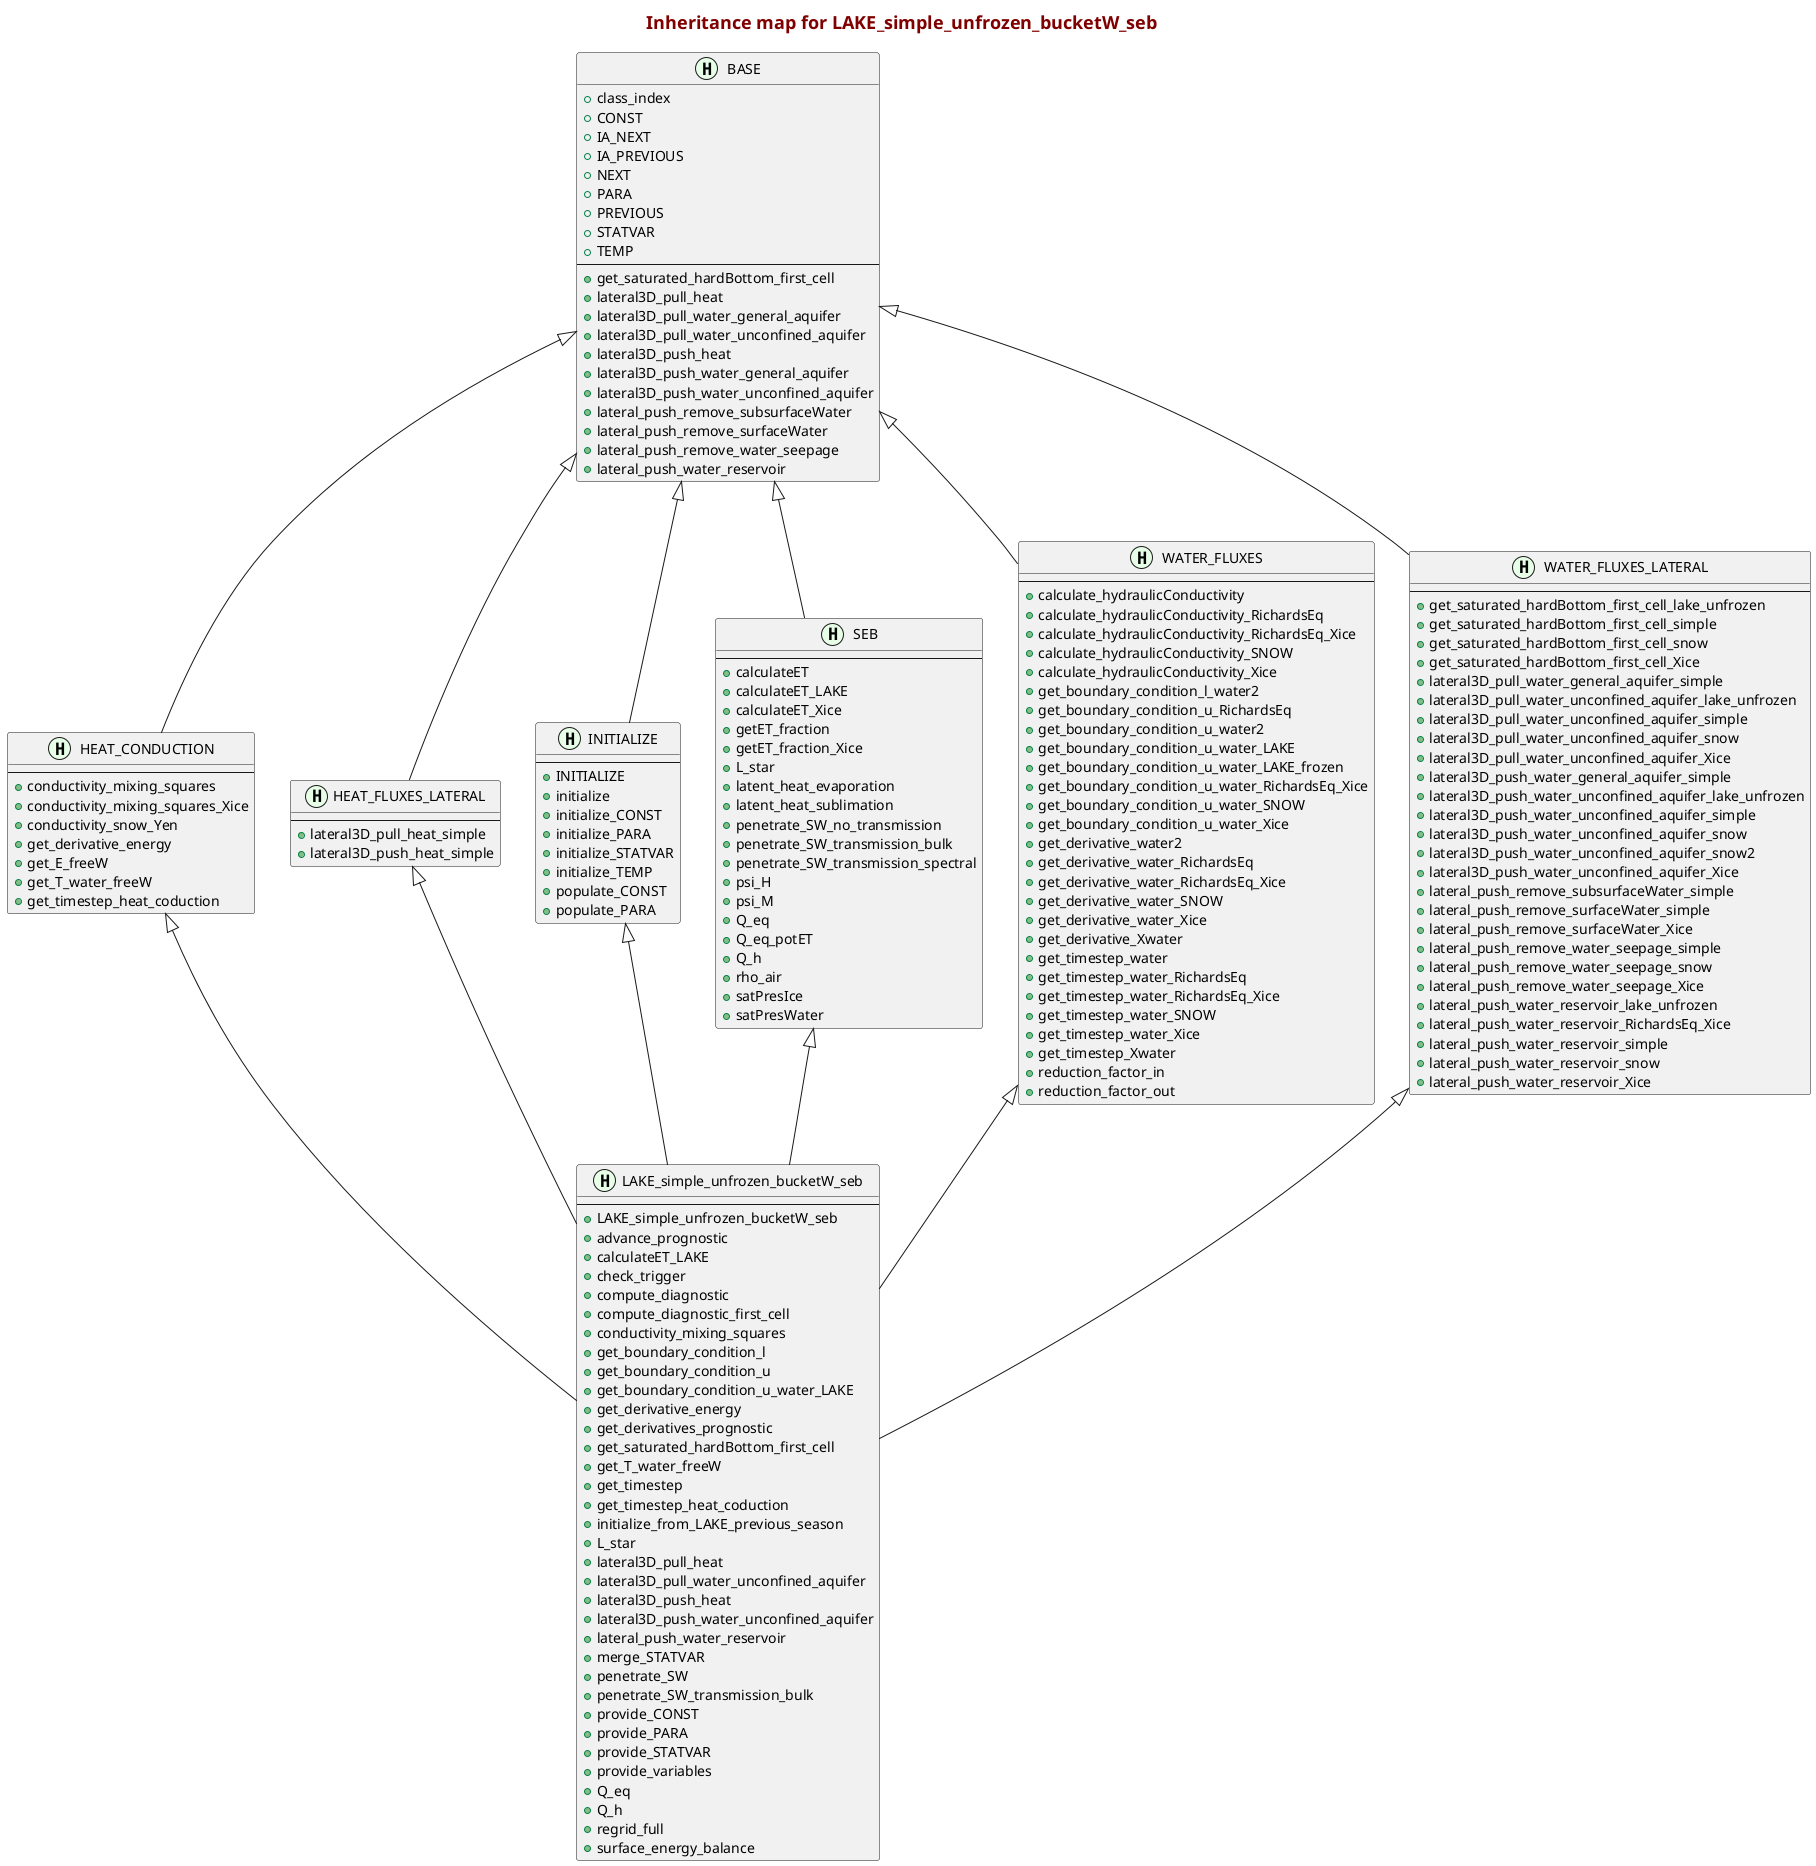 @startuml
    skinparam {
    }
    title
        <font color=Maroon size=18>Inheritance map for LAKE_simple_unfrozen_bucketW_seb</font>
    end title
    class BASE <<(H,#E6FFE6)>> [[matlab:matlab.desktop.editor.openAndGoToLine('C:\thin\02_Code\Matlab\CryoGRID\202008_CryoGrid_NewOOP_GIT_CURRENT_THIN\modules\TIER_0_base\BASE.m',6);{No tooltip}]] {
        {field} + class_index [[[matlab:matlab.desktop.editor.openAndGoToLine('C:\thin\02_Code\Matlab\CryoGRID\202008_CryoGrid_NewOOP_GIT_CURRENT_THIN\modules\TIER_0_base\BASE.m',9);{No tooltip}]]]
        {field} + CONST [[[matlab:matlab.desktop.editor.openAndGoToLine('C:\thin\02_Code\Matlab\CryoGRID\202008_CryoGrid_NewOOP_GIT_CURRENT_THIN\modules\TIER_0_base\BASE.m',10);{No tooltip}]]]
        {field} + IA_NEXT [[[matlab:matlab.desktop.editor.openAndGoToLine('C:\thin\02_Code\Matlab\CryoGRID\202008_CryoGrid_NewOOP_GIT_CURRENT_THIN\modules\TIER_0_base\BASE.m',17);{No tooltip}]]]
        {field} + IA_PREVIOUS [[[matlab:matlab.desktop.editor.openAndGoToLine('C:\thin\02_Code\Matlab\CryoGRID\202008_CryoGrid_NewOOP_GIT_CURRENT_THIN\modules\TIER_0_base\BASE.m',16);{No tooltip}]]]
        {field} + NEXT [[[matlab:matlab.desktop.editor.openAndGoToLine('C:\thin\02_Code\Matlab\CryoGRID\202008_CryoGrid_NewOOP_GIT_CURRENT_THIN\modules\TIER_0_base\BASE.m',15);{No tooltip}]]]
        {field} + PARA [[[matlab:matlab.desktop.editor.openAndGoToLine('C:\thin\02_Code\Matlab\CryoGRID\202008_CryoGrid_NewOOP_GIT_CURRENT_THIN\modules\TIER_0_base\BASE.m',11);{No tooltip}]]]
        {field} + PREVIOUS [[[matlab:matlab.desktop.editor.openAndGoToLine('C:\thin\02_Code\Matlab\CryoGRID\202008_CryoGrid_NewOOP_GIT_CURRENT_THIN\modules\TIER_0_base\BASE.m',14);{No tooltip}]]]
        {field} + STATVAR [[[matlab:matlab.desktop.editor.openAndGoToLine('C:\thin\02_Code\Matlab\CryoGRID\202008_CryoGrid_NewOOP_GIT_CURRENT_THIN\modules\TIER_0_base\BASE.m',12);{No tooltip}]]]
        {field} + TEMP [[[matlab:matlab.desktop.editor.openAndGoToLine('C:\thin\02_Code\Matlab\CryoGRID\202008_CryoGrid_NewOOP_GIT_CURRENT_THIN\modules\TIER_0_base\BASE.m',13);{No tooltip}]]]
        ---
        {method} + get_saturated_hardBottom_first_cell  [[[matlab:matlab.desktop.editor.openAndGoToFunction('C:\thin\02_Code\Matlab\CryoGRID\202008_CryoGrid_NewOOP_GIT_CURRENT_THIN\modules\TIER_0_base\BASE.m','get_saturated_hardBottom_first_cell');{No tooltip}]]]
        {method} + lateral3D_pull_heat  [[[matlab:matlab.desktop.editor.openAndGoToFunction('C:\thin\02_Code\Matlab\CryoGRID\202008_CryoGrid_NewOOP_GIT_CURRENT_THIN\modules\TIER_0_base\BASE.m','lateral3D_pull_heat');{No tooltip}]]]
        {method} + lateral3D_pull_water_general_aquifer  [[[matlab:matlab.desktop.editor.openAndGoToFunction('C:\thin\02_Code\Matlab\CryoGRID\202008_CryoGrid_NewOOP_GIT_CURRENT_THIN\modules\TIER_0_base\BASE.m','lateral3D_pull_water_general_aquifer');{No tooltip}]]]
        {method} + lateral3D_pull_water_unconfined_aquifer  [[[matlab:matlab.desktop.editor.openAndGoToFunction('C:\thin\02_Code\Matlab\CryoGRID\202008_CryoGrid_NewOOP_GIT_CURRENT_THIN\modules\TIER_0_base\BASE.m','lateral3D_pull_water_unconfined_aquifer');{No tooltip}]]]
        {method} + lateral3D_push_heat  [[[matlab:matlab.desktop.editor.openAndGoToFunction('C:\thin\02_Code\Matlab\CryoGRID\202008_CryoGrid_NewOOP_GIT_CURRENT_THIN\modules\TIER_0_base\BASE.m','lateral3D_push_heat');{No tooltip}]]]
        {method} + lateral3D_push_water_general_aquifer  [[[matlab:matlab.desktop.editor.openAndGoToFunction('C:\thin\02_Code\Matlab\CryoGRID\202008_CryoGrid_NewOOP_GIT_CURRENT_THIN\modules\TIER_0_base\BASE.m','lateral3D_push_water_general_aquifer');{No tooltip}]]]
        {method} + lateral3D_push_water_unconfined_aquifer  [[[matlab:matlab.desktop.editor.openAndGoToFunction('C:\thin\02_Code\Matlab\CryoGRID\202008_CryoGrid_NewOOP_GIT_CURRENT_THIN\modules\TIER_0_base\BASE.m','lateral3D_push_water_unconfined_aquifer');{No tooltip}]]]
        {method} + lateral_push_remove_subsurfaceWater  [[[matlab:matlab.desktop.editor.openAndGoToFunction('C:\thin\02_Code\Matlab\CryoGRID\202008_CryoGrid_NewOOP_GIT_CURRENT_THIN\modules\TIER_0_base\BASE.m','lateral_push_remove_subsurfaceWater');{No tooltip}]]]
        {method} + lateral_push_remove_surfaceWater  [[[matlab:matlab.desktop.editor.openAndGoToFunction('C:\thin\02_Code\Matlab\CryoGRID\202008_CryoGrid_NewOOP_GIT_CURRENT_THIN\modules\TIER_0_base\BASE.m','lateral_push_remove_surfaceWater');{No tooltip}]]]
        {method} + lateral_push_remove_water_seepage  [[[matlab:matlab.desktop.editor.openAndGoToFunction('C:\thin\02_Code\Matlab\CryoGRID\202008_CryoGrid_NewOOP_GIT_CURRENT_THIN\modules\TIER_0_base\BASE.m','lateral_push_remove_water_seepage');{No tooltip}]]]
        {method} + lateral_push_water_reservoir  [[[matlab:matlab.desktop.editor.openAndGoToFunction('C:\thin\02_Code\Matlab\CryoGRID\202008_CryoGrid_NewOOP_GIT_CURRENT_THIN\modules\TIER_0_base\BASE.m','lateral_push_water_reservoir');{No tooltip}]]]
    }
    class HEAT_CONDUCTION <<(H,#E6FFE6)>> [[matlab:matlab.desktop.editor.openAndGoToLine('C:\thin\02_Code\Matlab\CryoGRID\202008_CryoGrid_NewOOP_GIT_CURRENT_THIN\modules\TIER_1_processes\HEAT_CONDUCTION.m',8);{No tooltip}]] {
        ---
        {method} + conductivity_mixing_squares  [[[matlab:matlab.desktop.editor.openAndGoToFunction('C:\thin\02_Code\Matlab\CryoGRID\202008_CryoGrid_NewOOP_GIT_CURRENT_THIN\modules\TIER_1_processes\HEAT_CONDUCTION.m','conductivity_mixing_squares');{No tooltip}]]]
        {method} + conductivity_mixing_squares_Xice  [[[matlab:matlab.desktop.editor.openAndGoToFunction('C:\thin\02_Code\Matlab\CryoGRID\202008_CryoGrid_NewOOP_GIT_CURRENT_THIN\modules\TIER_1_processes\HEAT_CONDUCTION.m','conductivity_mixing_squares_Xice');{No tooltip}]]]
        {method} + conductivity_snow_Yen  [[[matlab:matlab.desktop.editor.openAndGoToFunction('C:\thin\02_Code\Matlab\CryoGRID\202008_CryoGrid_NewOOP_GIT_CURRENT_THIN\modules\TIER_1_processes\HEAT_CONDUCTION.m','conductivity_snow_Yen');{No tooltip}]]]
        {method} + get_derivative_energy  [[[matlab:matlab.desktop.editor.openAndGoToFunction('C:\thin\02_Code\Matlab\CryoGRID\202008_CryoGrid_NewOOP_GIT_CURRENT_THIN\modules\TIER_1_processes\HEAT_CONDUCTION.m','get_derivative_energy');{No tooltip}]]]
        {method} + get_E_freeW  [[[matlab:matlab.desktop.editor.openAndGoToFunction('C:\thin\02_Code\Matlab\CryoGRID\202008_CryoGrid_NewOOP_GIT_CURRENT_THIN\modules\TIER_1_processes\HEAT_CONDUCTION.m','get_E_freeW');{No tooltip}]]]
        {method} + get_T_water_freeW  [[[matlab:matlab.desktop.editor.openAndGoToFunction('C:\thin\02_Code\Matlab\CryoGRID\202008_CryoGrid_NewOOP_GIT_CURRENT_THIN\modules\TIER_1_processes\HEAT_CONDUCTION.m','get_T_water_freeW');{No tooltip}]]]
        {method} + get_timestep_heat_coduction  [[[matlab:matlab.desktop.editor.openAndGoToFunction('C:\thin\02_Code\Matlab\CryoGRID\202008_CryoGrid_NewOOP_GIT_CURRENT_THIN\modules\TIER_1_processes\HEAT_CONDUCTION.m','get_timestep_heat_coduction');{No tooltip}]]]
    }
    class HEAT_FLUXES_LATERAL <<(H,#E6FFE6)>> [[matlab:matlab.desktop.editor.openAndGoToLine('C:\thin\02_Code\Matlab\CryoGRID\202008_CryoGrid_NewOOP_GIT_CURRENT_THIN\modules\TIER_1_processes\HEAT_FLUXES_LATERAL.m',8);{No tooltip}]] {
        ---
        {method} + lateral3D_pull_heat_simple  [[[matlab:matlab.desktop.editor.openAndGoToFunction('C:\thin\02_Code\Matlab\CryoGRID\202008_CryoGrid_NewOOP_GIT_CURRENT_THIN\modules\TIER_1_processes\HEAT_FLUXES_LATERAL.m','lateral3D_pull_heat_simple');{No tooltip}]]]
        {method} + lateral3D_push_heat_simple  [[[matlab:matlab.desktop.editor.openAndGoToFunction('C:\thin\02_Code\Matlab\CryoGRID\202008_CryoGrid_NewOOP_GIT_CURRENT_THIN\modules\TIER_1_processes\HEAT_FLUXES_LATERAL.m','lateral3D_push_heat_simple');{No tooltip}]]]
    }
    class INITIALIZE <<(H,#E6FFE6)>> [[matlab:matlab.desktop.editor.openAndGoToLine('C:\thin\02_Code\Matlab\CryoGRID\202008_CryoGrid_NewOOP_GIT_CURRENT_THIN\modules\TIER_1_processes\INITIALIZE.m',7);{No tooltip}]] {
        ---
        {method} + INITIALIZE  [[[matlab:matlab.desktop.editor.openAndGoToFunction('C:\thin\02_Code\Matlab\CryoGRID\202008_CryoGrid_NewOOP_GIT_CURRENT_THIN\modules\TIER_1_processes\INITIALIZE.m','INITIALIZE');{function self = GROUND_base_class(index, pprovider, cprovider, forcing)      % Definition to be used when old code is no longer supported}]]]
        {method} + initialize  [[[matlab:matlab.desktop.editor.openAndGoToFunction('C:\thin\02_Code\Matlab\CryoGRID\202008_CryoGrid_NewOOP_GIT_CURRENT_THIN\modules\TIER_1_processes\INITIALIZE.m','initialize');{INITIALIZE  Initializes all properties needed by the class.}]]]
        {method} + initialize_CONST  [[[matlab:matlab.desktop.editor.openAndGoToFunction('C:\thin\02_Code\Matlab\CryoGRID\202008_CryoGrid_NewOOP_GIT_CURRENT_THIN\modules\TIER_1_processes\INITIALIZE.m','initialize_CONST');{INITIALIZE_CONST  Initializes CONST structure. Only the parameters populated by the CONSTANT_PROVIDER should be defined here.}]]]
        {method} + initialize_PARA  [[[matlab:matlab.desktop.editor.openAndGoToFunction('C:\thin\02_Code\Matlab\CryoGRID\202008_CryoGrid_NewOOP_GIT_CURRENT_THIN\modules\TIER_1_processes\INITIALIZE.m','initialize_PARA');{INITIALIZE_PARA  Initializes PARA structure. Only the parameters populated by the PARAMETER_PROVIDER should be defined here, additional parameters will be dinamically created during the final stage of the initialization (finalize_setup).}]]]
        {method} + initialize_STATVAR  [[[matlab:matlab.desktop.editor.openAndGoToFunction('C:\thin\02_Code\Matlab\CryoGRID\202008_CryoGrid_NewOOP_GIT_CURRENT_THIN\modules\TIER_1_processes\INITIALIZE.m','initialize_STATVAR');{INITIALIZE_STATVAR  Initializes STATVAR structure.}]]]
        {method} + initialize_TEMP  [[[matlab:matlab.desktop.editor.openAndGoToFunction('C:\thin\02_Code\Matlab\CryoGRID\202008_CryoGrid_NewOOP_GIT_CURRENT_THIN\modules\TIER_1_processes\INITIALIZE.m','initialize_TEMP');{INITIALIZE_TEMP  Initializes TEMP structure.}]]]
        {method} + populate_CONST  [[[matlab:matlab.desktop.editor.openAndGoToFunction('C:\thin\02_Code\Matlab\CryoGRID\202008_CryoGrid_NewOOP_GIT_CURRENT_THIN\modules\TIER_1_processes\INITIALIZE.m','populate_CONST');{POPULATE_CONST  Updates the CONST structure with values from cprovider.}]]]
        {method} + populate_PARA  [[[matlab:matlab.desktop.editor.openAndGoToFunction('C:\thin\02_Code\Matlab\CryoGRID\202008_CryoGrid_NewOOP_GIT_CURRENT_THIN\modules\TIER_1_processes\INITIALIZE.m','populate_PARA');{POPULATE_PARA  Updates the PARA structure with values from pprovider.}]]]
    }
    class LAKE_simple_unfrozen_bucketW_seb <<(H,#E6FFE6)>> [[matlab:matlab.desktop.editor.openAndGoToLine('C:\thin\02_Code\Matlab\CryoGRID\202008_CryoGrid_NewOOP_GIT_CURRENT_THIN\modules\TIER_2_full_classes\LAKE_simple_bucketW_seb\LAKE_simple_unfrozen_bucketW_seb.m',12);{No tooltip}]] {
        ---
        {method} + LAKE_simple_unfrozen_bucketW_seb  [[[matlab:matlab.desktop.editor.openAndGoToFunction('C:\thin\02_Code\Matlab\CryoGRID\202008_CryoGrid_NewOOP_GIT_CURRENT_THIN\modules\TIER_2_full_classes\LAKE_simple_bucketW_seb\LAKE_simple_unfrozen_bucketW_seb.m','LAKE_simple_unfrozen_bucketW_seb');{No tooltip}]]]
        {method} + advance_prognostic  [[[matlab:matlab.desktop.editor.openAndGoToFunction('C:\thin\02_Code\Matlab\CryoGRID\202008_CryoGrid_NewOOP_GIT_CURRENT_THIN\modules\TIER_2_full_classes\LAKE_simple_bucketW_seb\LAKE_simple_unfrozen_bucketW_seb.m','advance_prognostic');{No tooltip}]]]
        {method} + calculateET_LAKE  [[[matlab:matlab.desktop.editor.openAndGoToFunction('C:\thin\02_Code\Matlab\CryoGRID\202008_CryoGrid_NewOOP_GIT_CURRENT_THIN\modules\TIER_2_full_classes\LAKE_simple_bucketW_seb\LAKE_simple_unfrozen_bucketW_seb.m','calculateET_LAKE');{No tooltip}]]]
        {method} + check_trigger  [[[matlab:matlab.desktop.editor.openAndGoToFunction('C:\thin\02_Code\Matlab\CryoGRID\202008_CryoGrid_NewOOP_GIT_CURRENT_THIN\modules\TIER_2_full_classes\LAKE_simple_bucketW_seb\LAKE_simple_unfrozen_bucketW_seb.m','check_trigger');{No tooltip}]]]
        {method} + compute_diagnostic  [[[matlab:matlab.desktop.editor.openAndGoToFunction('C:\thin\02_Code\Matlab\CryoGRID\202008_CryoGrid_NewOOP_GIT_CURRENT_THIN\modules\TIER_2_full_classes\LAKE_simple_bucketW_seb\LAKE_simple_unfrozen_bucketW_seb.m','compute_diagnostic');{No tooltip}]]]
        {method} + compute_diagnostic_first_cell  [[[matlab:matlab.desktop.editor.openAndGoToFunction('C:\thin\02_Code\Matlab\CryoGRID\202008_CryoGrid_NewOOP_GIT_CURRENT_THIN\modules\TIER_2_full_classes\LAKE_simple_bucketW_seb\LAKE_simple_unfrozen_bucketW_seb.m','compute_diagnostic_first_cell');{No tooltip}]]]
        {method} + conductivity_mixing_squares  [[[matlab:matlab.desktop.editor.openAndGoToFunction('C:\thin\02_Code\Matlab\CryoGRID\202008_CryoGrid_NewOOP_GIT_CURRENT_THIN\modules\TIER_2_full_classes\LAKE_simple_bucketW_seb\LAKE_simple_unfrozen_bucketW_seb.m','conductivity_mixing_squares');{No tooltip}]]]
        {method} + get_boundary_condition_l  [[[matlab:matlab.desktop.editor.openAndGoToFunction('C:\thin\02_Code\Matlab\CryoGRID\202008_CryoGrid_NewOOP_GIT_CURRENT_THIN\modules\TIER_2_full_classes\LAKE_simple_bucketW_seb\LAKE_simple_unfrozen_bucketW_seb.m','get_boundary_condition_l');{No tooltip}]]]
        {method} + get_boundary_condition_u  [[[matlab:matlab.desktop.editor.openAndGoToFunction('C:\thin\02_Code\Matlab\CryoGRID\202008_CryoGrid_NewOOP_GIT_CURRENT_THIN\modules\TIER_2_full_classes\LAKE_simple_bucketW_seb\LAKE_simple_unfrozen_bucketW_seb.m','get_boundary_condition_u');{No tooltip}]]]
        {method} + get_boundary_condition_u_water_LAKE  [[[matlab:matlab.desktop.editor.openAndGoToFunction('C:\thin\02_Code\Matlab\CryoGRID\202008_CryoGrid_NewOOP_GIT_CURRENT_THIN\modules\TIER_2_full_classes\LAKE_simple_bucketW_seb\LAKE_simple_unfrozen_bucketW_seb.m','get_boundary_condition_u_water_LAKE');{No tooltip}]]]
        {method} + get_derivative_energy  [[[matlab:matlab.desktop.editor.openAndGoToFunction('C:\thin\02_Code\Matlab\CryoGRID\202008_CryoGrid_NewOOP_GIT_CURRENT_THIN\modules\TIER_2_full_classes\LAKE_simple_bucketW_seb\LAKE_simple_unfrozen_bucketW_seb.m','get_derivative_energy');{No tooltip}]]]
        {method} + get_derivatives_prognostic  [[[matlab:matlab.desktop.editor.openAndGoToFunction('C:\thin\02_Code\Matlab\CryoGRID\202008_CryoGrid_NewOOP_GIT_CURRENT_THIN\modules\TIER_2_full_classes\LAKE_simple_bucketW_seb\LAKE_simple_unfrozen_bucketW_seb.m','get_derivatives_prognostic');{do nothing, single cell only}]]]
        {method} + get_saturated_hardBottom_first_cell  [[[matlab:matlab.desktop.editor.openAndGoToFunction('C:\thin\02_Code\Matlab\CryoGRID\202008_CryoGrid_NewOOP_GIT_CURRENT_THIN\modules\TIER_2_full_classes\LAKE_simple_bucketW_seb\LAKE_simple_unfrozen_bucketW_seb.m','get_saturated_hardBottom_first_cell');{No tooltip}]]]
        {method} + get_T_water_freeW  [[[matlab:matlab.desktop.editor.openAndGoToFunction('C:\thin\02_Code\Matlab\CryoGRID\202008_CryoGrid_NewOOP_GIT_CURRENT_THIN\modules\TIER_2_full_classes\LAKE_simple_bucketW_seb\LAKE_simple_unfrozen_bucketW_seb.m','get_T_water_freeW');{No tooltip}]]]
        {method} + get_timestep  [[[matlab:matlab.desktop.editor.openAndGoToFunction('C:\thin\02_Code\Matlab\CryoGRID\202008_CryoGrid_NewOOP_GIT_CURRENT_THIN\modules\TIER_2_full_classes\LAKE_simple_bucketW_seb\LAKE_simple_unfrozen_bucketW_seb.m','get_timestep');{No tooltip}]]]
        {method} + get_timestep_heat_coduction  [[[matlab:matlab.desktop.editor.openAndGoToFunction('C:\thin\02_Code\Matlab\CryoGRID\202008_CryoGrid_NewOOP_GIT_CURRENT_THIN\modules\TIER_2_full_classes\LAKE_simple_bucketW_seb\LAKE_simple_unfrozen_bucketW_seb.m','get_timestep_heat_coduction');{No tooltip}]]]
        {method} + initialize_from_LAKE_previous_season  [[[matlab:matlab.desktop.editor.openAndGoToFunction('C:\thin\02_Code\Matlab\CryoGRID\202008_CryoGrid_NewOOP_GIT_CURRENT_THIN\modules\TIER_2_full_classes\LAKE_simple_bucketW_seb\LAKE_simple_unfrozen_bucketW_seb.m','initialize_from_LAKE_previous_season');{No tooltip}]]]
        {method} + L_star  [[[matlab:matlab.desktop.editor.openAndGoToFunction('C:\thin\02_Code\Matlab\CryoGRID\202008_CryoGrid_NewOOP_GIT_CURRENT_THIN\modules\TIER_2_full_classes\LAKE_simple_bucketW_seb\LAKE_simple_unfrozen_bucketW_seb.m','L_star');{No tooltip}]]]
        {method} + lateral3D_pull_heat  [[[matlab:matlab.desktop.editor.openAndGoToFunction('C:\thin\02_Code\Matlab\CryoGRID\202008_CryoGrid_NewOOP_GIT_CURRENT_THIN\modules\TIER_2_full_classes\LAKE_simple_bucketW_seb\LAKE_simple_unfrozen_bucketW_seb.m','lateral3D_pull_heat');{No tooltip}]]]
        {method} + lateral3D_pull_water_unconfined_aquifer  [[[matlab:matlab.desktop.editor.openAndGoToFunction('C:\thin\02_Code\Matlab\CryoGRID\202008_CryoGrid_NewOOP_GIT_CURRENT_THIN\modules\TIER_2_full_classes\LAKE_simple_bucketW_seb\LAKE_simple_unfrozen_bucketW_seb.m','lateral3D_pull_water_unconfined_aquifer');{No tooltip}]]]
        {method} + lateral3D_push_heat  [[[matlab:matlab.desktop.editor.openAndGoToFunction('C:\thin\02_Code\Matlab\CryoGRID\202008_CryoGrid_NewOOP_GIT_CURRENT_THIN\modules\TIER_2_full_classes\LAKE_simple_bucketW_seb\LAKE_simple_unfrozen_bucketW_seb.m','lateral3D_push_heat');{No tooltip}]]]
        {method} + lateral3D_push_water_unconfined_aquifer  [[[matlab:matlab.desktop.editor.openAndGoToFunction('C:\thin\02_Code\Matlab\CryoGRID\202008_CryoGrid_NewOOP_GIT_CURRENT_THIN\modules\TIER_2_full_classes\LAKE_simple_bucketW_seb\LAKE_simple_unfrozen_bucketW_seb.m','lateral3D_push_water_unconfined_aquifer');{No tooltip}]]]
        {method} + lateral_push_water_reservoir  [[[matlab:matlab.desktop.editor.openAndGoToFunction('C:\thin\02_Code\Matlab\CryoGRID\202008_CryoGrid_NewOOP_GIT_CURRENT_THIN\modules\TIER_2_full_classes\LAKE_simple_bucketW_seb\LAKE_simple_unfrozen_bucketW_seb.m','lateral_push_water_reservoir');{No tooltip}]]]
        {method} + merge_STATVAR  [[[matlab:matlab.desktop.editor.openAndGoToFunction('C:\thin\02_Code\Matlab\CryoGRID\202008_CryoGrid_NewOOP_GIT_CURRENT_THIN\modules\TIER_2_full_classes\LAKE_simple_bucketW_seb\LAKE_simple_unfrozen_bucketW_seb.m','merge_STATVAR');{No tooltip}]]]
        {method} + penetrate_SW  [[[matlab:matlab.desktop.editor.openAndGoToFunction('C:\thin\02_Code\Matlab\CryoGRID\202008_CryoGrid_NewOOP_GIT_CURRENT_THIN\modules\TIER_2_full_classes\LAKE_simple_bucketW_seb\LAKE_simple_unfrozen_bucketW_seb.m','penetrate_SW');{No tooltip}]]]
        {method} + penetrate_SW_transmission_bulk  [[[matlab:matlab.desktop.editor.openAndGoToFunction('C:\thin\02_Code\Matlab\CryoGRID\202008_CryoGrid_NewOOP_GIT_CURRENT_THIN\modules\TIER_2_full_classes\LAKE_simple_bucketW_seb\LAKE_simple_unfrozen_bucketW_seb.m','penetrate_SW_transmission_bulk');{No tooltip}]]]
        {method} + provide_CONST  [[[matlab:matlab.desktop.editor.openAndGoToFunction('C:\thin\02_Code\Matlab\CryoGRID\202008_CryoGrid_NewOOP_GIT_CURRENT_THIN\modules\TIER_2_full_classes\LAKE_simple_bucketW_seb\LAKE_simple_unfrozen_bucketW_seb.m','provide_CONST');{No tooltip}]]]
        {method} + provide_PARA  [[[matlab:matlab.desktop.editor.openAndGoToFunction('C:\thin\02_Code\Matlab\CryoGRID\202008_CryoGrid_NewOOP_GIT_CURRENT_THIN\modules\TIER_2_full_classes\LAKE_simple_bucketW_seb\LAKE_simple_unfrozen_bucketW_seb.m','provide_PARA');{No tooltip}]]]
        {method} + provide_STATVAR  [[[matlab:matlab.desktop.editor.openAndGoToFunction('C:\thin\02_Code\Matlab\CryoGRID\202008_CryoGrid_NewOOP_GIT_CURRENT_THIN\modules\TIER_2_full_classes\LAKE_simple_bucketW_seb\LAKE_simple_unfrozen_bucketW_seb.m','provide_STATVAR');{No tooltip}]]]
        {method} + provide_variables  [[[matlab:matlab.desktop.editor.openAndGoToFunction('C:\thin\02_Code\Matlab\CryoGRID\202008_CryoGrid_NewOOP_GIT_CURRENT_THIN\modules\TIER_2_full_classes\LAKE_simple_bucketW_seb\LAKE_simple_unfrozen_bucketW_seb.m','provide_variables');{No tooltip}]]]
        {method} + Q_eq  [[[matlab:matlab.desktop.editor.openAndGoToFunction('C:\thin\02_Code\Matlab\CryoGRID\202008_CryoGrid_NewOOP_GIT_CURRENT_THIN\modules\TIER_2_full_classes\LAKE_simple_bucketW_seb\LAKE_simple_unfrozen_bucketW_seb.m','Q_eq');{No tooltip}]]]
        {method} + Q_h  [[[matlab:matlab.desktop.editor.openAndGoToFunction('C:\thin\02_Code\Matlab\CryoGRID\202008_CryoGrid_NewOOP_GIT_CURRENT_THIN\modules\TIER_2_full_classes\LAKE_simple_bucketW_seb\LAKE_simple_unfrozen_bucketW_seb.m','Q_h');{No tooltip}]]]
        {method} + regrid_full  [[[matlab:matlab.desktop.editor.openAndGoToFunction('C:\thin\02_Code\Matlab\CryoGRID\202008_CryoGrid_NewOOP_GIT_CURRENT_THIN\modules\TIER_2_full_classes\LAKE_simple_bucketW_seb\LAKE_simple_unfrozen_bucketW_seb.m','regrid_full');{No tooltip}]]]
        {method} + surface_energy_balance  [[[matlab:matlab.desktop.editor.openAndGoToFunction('C:\thin\02_Code\Matlab\CryoGRID\202008_CryoGrid_NewOOP_GIT_CURRENT_THIN\modules\TIER_2_full_classes\LAKE_simple_bucketW_seb\LAKE_simple_unfrozen_bucketW_seb.m','surface_energy_balance');{No tooltip}]]]
    }
    class SEB <<(H,#E6FFE6)>> [[matlab:matlab.desktop.editor.openAndGoToLine('C:\thin\02_Code\Matlab\CryoGRID\202008_CryoGrid_NewOOP_GIT_CURRENT_THIN\modules\TIER_1_processes\SEB.m',8);{No tooltip}]] {
        ---
        {method} + calculateET  [[[matlab:matlab.desktop.editor.openAndGoToFunction('C:\thin\02_Code\Matlab\CryoGRID\202008_CryoGrid_NewOOP_GIT_CURRENT_THIN\modules\TIER_1_processes\SEB.m','calculateET');{No tooltip}]]]
        {method} + calculateET_LAKE  [[[matlab:matlab.desktop.editor.openAndGoToFunction('C:\thin\02_Code\Matlab\CryoGRID\202008_CryoGrid_NewOOP_GIT_CURRENT_THIN\modules\TIER_1_processes\SEB.m','calculateET_LAKE');{No tooltip}]]]
        {method} + calculateET_Xice  [[[matlab:matlab.desktop.editor.openAndGoToFunction('C:\thin\02_Code\Matlab\CryoGRID\202008_CryoGrid_NewOOP_GIT_CURRENT_THIN\modules\TIER_1_processes\SEB.m','calculateET_Xice');{No tooltip}]]]
        {method} + getET_fraction  [[[matlab:matlab.desktop.editor.openAndGoToFunction('C:\thin\02_Code\Matlab\CryoGRID\202008_CryoGrid_NewOOP_GIT_CURRENT_THIN\modules\TIER_1_processes\SEB.m','getET_fraction');{waterC = seb.STATVAR.waterIce ./ seb.STATVAR.layerThick ./ max(1e-20, seb.STATVAR.area); %area can get zero if the area of SNOW CHILD is 100%}]]]
        {method} + getET_fraction_Xice  [[[matlab:matlab.desktop.editor.openAndGoToFunction('C:\thin\02_Code\Matlab\CryoGRID\202008_CryoGrid_NewOOP_GIT_CURRENT_THIN\modules\TIER_1_processes\SEB.m','getET_fraction_Xice');{No tooltip}]]]
        {method} + L_star  [[[matlab:matlab.desktop.editor.openAndGoToFunction('C:\thin\02_Code\Matlab\CryoGRID\202008_CryoGrid_NewOOP_GIT_CURRENT_THIN\modules\TIER_1_processes\SEB.m','L_star');{No tooltip}]]]
        {method} + latent_heat_evaporation  [[[matlab:matlab.desktop.editor.openAndGoToFunction('C:\thin\02_Code\Matlab\CryoGRID\202008_CryoGrid_NewOOP_GIT_CURRENT_THIN\modules\TIER_1_processes\SEB.m','latent_heat_evaporation');{No tooltip}]]]
        {method} + latent_heat_sublimation  [[[matlab:matlab.desktop.editor.openAndGoToFunction('C:\thin\02_Code\Matlab\CryoGRID\202008_CryoGrid_NewOOP_GIT_CURRENT_THIN\modules\TIER_1_processes\SEB.m','latent_heat_sublimation');{No tooltip}]]]
        {method} + penetrate_SW_no_transmission  [[[matlab:matlab.desktop.editor.openAndGoToFunction('C:\thin\02_Code\Matlab\CryoGRID\202008_CryoGrid_NewOOP_GIT_CURRENT_THIN\modules\TIER_1_processes\SEB.m','penetrate_SW_no_transmission');{No tooltip}]]]
        {method} + penetrate_SW_transmission_bulk  [[[matlab:matlab.desktop.editor.openAndGoToFunction('C:\thin\02_Code\Matlab\CryoGRID\202008_CryoGrid_NewOOP_GIT_CURRENT_THIN\modules\TIER_1_processes\SEB.m','penetrate_SW_transmission_bulk');{S_up and S_down can in principle be spectrally resolved when provided as}]]]
        {method} + penetrate_SW_transmission_spectral  [[[matlab:matlab.desktop.editor.openAndGoToFunction('C:\thin\02_Code\Matlab\CryoGRID\202008_CryoGrid_NewOOP_GIT_CURRENT_THIN\modules\TIER_1_processes\SEB.m','penetrate_SW_transmission_spectral');{S_up and S_down are spectrally resolved when provided as}]]]
        {method} + psi_H  [[[matlab:matlab.desktop.editor.openAndGoToFunction('C:\thin\02_Code\Matlab\CryoGRID\202008_CryoGrid_NewOOP_GIT_CURRENT_THIN\modules\TIER_1_processes\SEB.m','psi_H');{No tooltip}]]]
        {method} + psi_M  [[[matlab:matlab.desktop.editor.openAndGoToFunction('C:\thin\02_Code\Matlab\CryoGRID\202008_CryoGrid_NewOOP_GIT_CURRENT_THIN\modules\TIER_1_processes\SEB.m','psi_M');{No tooltip}]]]
        {method} + Q_eq  [[[matlab:matlab.desktop.editor.openAndGoToFunction('C:\thin\02_Code\Matlab\CryoGRID\202008_CryoGrid_NewOOP_GIT_CURRENT_THIN\modules\TIER_1_processes\SEB.m','Q_eq');{No tooltip}]]]
        {method} + Q_eq_potET  [[[matlab:matlab.desktop.editor.openAndGoToFunction('C:\thin\02_Code\Matlab\CryoGRID\202008_CryoGrid_NewOOP_GIT_CURRENT_THIN\modules\TIER_1_processes\SEB.m','Q_eq_potET');{No tooltip}]]]
        {method} + Q_h  [[[matlab:matlab.desktop.editor.openAndGoToFunction('C:\thin\02_Code\Matlab\CryoGRID\202008_CryoGrid_NewOOP_GIT_CURRENT_THIN\modules\TIER_1_processes\SEB.m','Q_h');{No tooltip}]]]
        {method} + rho_air  [[[matlab:matlab.desktop.editor.openAndGoToFunction('C:\thin\02_Code\Matlab\CryoGRID\202008_CryoGrid_NewOOP_GIT_CURRENT_THIN\modules\TIER_1_processes\SEB.m','rho_air');{No tooltip}]]]
        {method} + satPresIce  [[[matlab:matlab.desktop.editor.openAndGoToFunction('C:\thin\02_Code\Matlab\CryoGRID\202008_CryoGrid_NewOOP_GIT_CURRENT_THIN\modules\TIER_1_processes\SEB.m','satPresIce');{No tooltip}]]]
        {method} + satPresWater  [[[matlab:matlab.desktop.editor.openAndGoToFunction('C:\thin\02_Code\Matlab\CryoGRID\202008_CryoGrid_NewOOP_GIT_CURRENT_THIN\modules\TIER_1_processes\SEB.m','satPresWater');{No tooltip}]]]
    }
    class WATER_FLUXES <<(H,#E6FFE6)>> [[matlab:matlab.desktop.editor.openAndGoToLine('C:\thin\02_Code\Matlab\CryoGRID\202008_CryoGrid_NewOOP_GIT_CURRENT_THIN\modules\TIER_1_processes\WATER_FLUXES.m',6);{No tooltip}]] {
        ---
        {method} + calculate_hydraulicConductivity  [[[matlab:matlab.desktop.editor.openAndGoToFunction('C:\thin\02_Code\Matlab\CryoGRID\202008_CryoGrid_NewOOP_GIT_CURRENT_THIN\modules\TIER_1_processes\WATER_FLUXES.m','calculate_hydraulicConductivity');{No tooltip}]]]
        {method} + calculate_hydraulicConductivity_RichardsEq  [[[matlab:matlab.desktop.editor.openAndGoToFunction('C:\thin\02_Code\Matlab\CryoGRID\202008_CryoGrid_NewOOP_GIT_CURRENT_THIN\modules\TIER_1_processes\WATER_FLUXES.m','calculate_hydraulicConductivity_RichardsEq');{No tooltip}]]]
        {method} + calculate_hydraulicConductivity_RichardsEq_Xice  [[[matlab:matlab.desktop.editor.openAndGoToFunction('C:\thin\02_Code\Matlab\CryoGRID\202008_CryoGrid_NewOOP_GIT_CURRENT_THIN\modules\TIER_1_processes\WATER_FLUXES.m','calculate_hydraulicConductivity_RichardsEq_Xice');{No tooltip}]]]
        {method} + calculate_hydraulicConductivity_SNOW  [[[matlab:matlab.desktop.editor.openAndGoToFunction('C:\thin\02_Code\Matlab\CryoGRID\202008_CryoGrid_NewOOP_GIT_CURRENT_THIN\modules\TIER_1_processes\WATER_FLUXES.m','calculate_hydraulicConductivity_SNOW');{No tooltip}]]]
        {method} + calculate_hydraulicConductivity_Xice  [[[matlab:matlab.desktop.editor.openAndGoToFunction('C:\thin\02_Code\Matlab\CryoGRID\202008_CryoGrid_NewOOP_GIT_CURRENT_THIN\modules\TIER_1_processes\WATER_FLUXES.m','calculate_hydraulicConductivity_Xice');{No tooltip}]]]
        {method} + get_boundary_condition_l_water2  [[[matlab:matlab.desktop.editor.openAndGoToFunction('C:\thin\02_Code\Matlab\CryoGRID\202008_CryoGrid_NewOOP_GIT_CURRENT_THIN\modules\TIER_1_processes\WATER_FLUXES.m','get_boundary_condition_l_water2');{No tooltip}]]]
        {method} + get_boundary_condition_u_RichardsEq  [[[matlab:matlab.desktop.editor.openAndGoToFunction('C:\thin\02_Code\Matlab\CryoGRID\202008_CryoGrid_NewOOP_GIT_CURRENT_THIN\modules\TIER_1_processes\WATER_FLUXES.m','get_boundary_condition_u_RichardsEq');{No tooltip}]]]
        {method} + get_boundary_condition_u_water2  [[[matlab:matlab.desktop.editor.openAndGoToFunction('C:\thin\02_Code\Matlab\CryoGRID\202008_CryoGrid_NewOOP_GIT_CURRENT_THIN\modules\TIER_1_processes\WATER_FLUXES.m','get_boundary_condition_u_water2');{No tooltip}]]]
        {method} + get_boundary_condition_u_water_LAKE  [[[matlab:matlab.desktop.editor.openAndGoToFunction('C:\thin\02_Code\Matlab\CryoGRID\202008_CryoGrid_NewOOP_GIT_CURRENT_THIN\modules\TIER_1_processes\WATER_FLUXES.m','get_boundary_condition_u_water_LAKE');{No tooltip}]]]
        {method} + get_boundary_condition_u_water_LAKE_frozen  [[[matlab:matlab.desktop.editor.openAndGoToFunction('C:\thin\02_Code\Matlab\CryoGRID\202008_CryoGrid_NewOOP_GIT_CURRENT_THIN\modules\TIER_1_processes\WATER_FLUXES.m','get_boundary_condition_u_water_LAKE_frozen');{No tooltip}]]]
        {method} + get_boundary_condition_u_water_RichardsEq_Xice  [[[matlab:matlab.desktop.editor.openAndGoToFunction('C:\thin\02_Code\Matlab\CryoGRID\202008_CryoGrid_NewOOP_GIT_CURRENT_THIN\modules\TIER_1_processes\WATER_FLUXES.m','get_boundary_condition_u_water_RichardsEq_Xice');{No tooltip}]]]
        {method} + get_boundary_condition_u_water_SNOW  [[[matlab:matlab.desktop.editor.openAndGoToFunction('C:\thin\02_Code\Matlab\CryoGRID\202008_CryoGrid_NewOOP_GIT_CURRENT_THIN\modules\TIER_1_processes\WATER_FLUXES.m','get_boundary_condition_u_water_SNOW');{No tooltip}]]]
        {method} + get_boundary_condition_u_water_Xice  [[[matlab:matlab.desktop.editor.openAndGoToFunction('C:\thin\02_Code\Matlab\CryoGRID\202008_CryoGrid_NewOOP_GIT_CURRENT_THIN\modules\TIER_1_processes\WATER_FLUXES.m','get_boundary_condition_u_water_Xice');{No tooltip}]]]
        {method} + get_derivative_water2  [[[matlab:matlab.desktop.editor.openAndGoToFunction('C:\thin\02_Code\Matlab\CryoGRID\202008_CryoGrid_NewOOP_GIT_CURRENT_THIN\modules\TIER_1_processes\WATER_FLUXES.m','get_derivative_water2');{No tooltip}]]]
        {method} + get_derivative_water_RichardsEq  [[[matlab:matlab.desktop.editor.openAndGoToFunction('C:\thin\02_Code\Matlab\CryoGRID\202008_CryoGrid_NewOOP_GIT_CURRENT_THIN\modules\TIER_1_processes\WATER_FLUXES.m','get_derivative_water_RichardsEq');{No tooltip}]]]
        {method} + get_derivative_water_RichardsEq_Xice  [[[matlab:matlab.desktop.editor.openAndGoToFunction('C:\thin\02_Code\Matlab\CryoGRID\202008_CryoGrid_NewOOP_GIT_CURRENT_THIN\modules\TIER_1_processes\WATER_FLUXES.m','get_derivative_water_RichardsEq_Xice');{No tooltip}]]]
        {method} + get_derivative_water_SNOW  [[[matlab:matlab.desktop.editor.openAndGoToFunction('C:\thin\02_Code\Matlab\CryoGRID\202008_CryoGrid_NewOOP_GIT_CURRENT_THIN\modules\TIER_1_processes\WATER_FLUXES.m','get_derivative_water_SNOW');{No tooltip}]]]
        {method} + get_derivative_water_Xice  [[[matlab:matlab.desktop.editor.openAndGoToFunction('C:\thin\02_Code\Matlab\CryoGRID\202008_CryoGrid_NewOOP_GIT_CURRENT_THIN\modules\TIER_1_processes\WATER_FLUXES.m','get_derivative_water_Xice');{No tooltip}]]]
        {method} + get_derivative_Xwater  [[[matlab:matlab.desktop.editor.openAndGoToFunction('C:\thin\02_Code\Matlab\CryoGRID\202008_CryoGrid_NewOOP_GIT_CURRENT_THIN\modules\TIER_1_processes\WATER_FLUXES.m','get_derivative_Xwater');{saturation = ground.STATVAR.Xwater ./ ground.STATVAR.area ./ (ground.PARA.hydraulicConductivity .* ground.PARA.dt_max);}]]]
        {method} + get_timestep_water  [[[matlab:matlab.desktop.editor.openAndGoToFunction('C:\thin\02_Code\Matlab\CryoGRID\202008_CryoGrid_NewOOP_GIT_CURRENT_THIN\modules\TIER_1_processes\WATER_FLUXES.m','get_timestep_water');{outflow + inflow}]]]
        {method} + get_timestep_water_RichardsEq  [[[matlab:matlab.desktop.editor.openAndGoToFunction('C:\thin\02_Code\Matlab\CryoGRID\202008_CryoGrid_NewOOP_GIT_CURRENT_THIN\modules\TIER_1_processes\WATER_FLUXES.m','get_timestep_water_RichardsEq');{no negative values and no overtopping}]]]
        {method} + get_timestep_water_RichardsEq_Xice  [[[matlab:matlab.desktop.editor.openAndGoToFunction('C:\thin\02_Code\Matlab\CryoGRID\202008_CryoGrid_NewOOP_GIT_CURRENT_THIN\modules\TIER_1_processes\WATER_FLUXES.m','get_timestep_water_RichardsEq_Xice');{no negative values and no overtopping}]]]
        {method} + get_timestep_water_SNOW  [[[matlab:matlab.desktop.editor.openAndGoToFunction('C:\thin\02_Code\Matlab\CryoGRID\202008_CryoGrid_NewOOP_GIT_CURRENT_THIN\modules\TIER_1_processes\WATER_FLUXES.m','get_timestep_water_SNOW');{outflow + inflow}]]]
        {method} + get_timestep_water_Xice  [[[matlab:matlab.desktop.editor.openAndGoToFunction('C:\thin\02_Code\Matlab\CryoGRID\202008_CryoGrid_NewOOP_GIT_CURRENT_THIN\modules\TIER_1_processes\WATER_FLUXES.m','get_timestep_water_Xice');{outflow + inflow}]]]
        {method} + get_timestep_Xwater  [[[matlab:matlab.desktop.editor.openAndGoToFunction('C:\thin\02_Code\Matlab\CryoGRID\202008_CryoGrid_NewOOP_GIT_CURRENT_THIN\modules\TIER_1_processes\WATER_FLUXES.m','get_timestep_Xwater');{only outflow}]]]
        {method} + reduction_factor_in  [[[matlab:matlab.desktop.editor.openAndGoToFunction('C:\thin\02_Code\Matlab\CryoGRID\202008_CryoGrid_NewOOP_GIT_CURRENT_THIN\modules\TIER_1_processes\WATER_FLUXES.m','reduction_factor_in');{No tooltip}]]]
        {method} + reduction_factor_out  [[[matlab:matlab.desktop.editor.openAndGoToFunction('C:\thin\02_Code\Matlab\CryoGRID\202008_CryoGrid_NewOOP_GIT_CURRENT_THIN\modules\TIER_1_processes\WATER_FLUXES.m','reduction_factor_out');{No tooltip}]]]
    }
    class WATER_FLUXES_LATERAL <<(H,#E6FFE6)>> [[matlab:matlab.desktop.editor.openAndGoToLine('C:\thin\02_Code\Matlab\CryoGRID\202008_CryoGrid_NewOOP_GIT_CURRENT_THIN\modules\TIER_1_processes\WATER_FLUXES_LATERAL.m',8);{No tooltip}]] {
        ---
        {method} + get_saturated_hardBottom_first_cell_lake_unfrozen  [[[matlab:matlab.desktop.editor.openAndGoToFunction('C:\thin\02_Code\Matlab\CryoGRID\202008_CryoGrid_NewOOP_GIT_CURRENT_THIN\modules\TIER_1_processes\WATER_FLUXES_LATERAL.m','get_saturated_hardBottom_first_cell_lake_unfrozen');{No tooltip}]]]
        {method} + get_saturated_hardBottom_first_cell_simple  [[[matlab:matlab.desktop.editor.openAndGoToFunction('C:\thin\02_Code\Matlab\CryoGRID\202008_CryoGrid_NewOOP_GIT_CURRENT_THIN\modules\TIER_1_processes\WATER_FLUXES_LATERAL.m','get_saturated_hardBottom_first_cell_simple');{No tooltip}]]]
        {method} + get_saturated_hardBottom_first_cell_snow  [[[matlab:matlab.desktop.editor.openAndGoToFunction('C:\thin\02_Code\Matlab\CryoGRID\202008_CryoGrid_NewOOP_GIT_CURRENT_THIN\modules\TIER_1_processes\WATER_FLUXES_LATERAL.m','get_saturated_hardBottom_first_cell_snow');{No tooltip}]]]
        {method} + get_saturated_hardBottom_first_cell_Xice  [[[matlab:matlab.desktop.editor.openAndGoToFunction('C:\thin\02_Code\Matlab\CryoGRID\202008_CryoGrid_NewOOP_GIT_CURRENT_THIN\modules\TIER_1_processes\WATER_FLUXES_LATERAL.m','get_saturated_hardBottom_first_cell_Xice');{No tooltip}]]]
        {method} + lateral3D_pull_water_general_aquifer_simple  [[[matlab:matlab.desktop.editor.openAndGoToFunction('C:\thin\02_Code\Matlab\CryoGRID\202008_CryoGrid_NewOOP_GIT_CURRENT_THIN\modules\TIER_1_processes\WATER_FLUXES_LATERAL.m','lateral3D_pull_water_general_aquifer_simple');{No tooltip}]]]
        {method} + lateral3D_pull_water_unconfined_aquifer_lake_unfrozen  [[[matlab:matlab.desktop.editor.openAndGoToFunction('C:\thin\02_Code\Matlab\CryoGRID\202008_CryoGrid_NewOOP_GIT_CURRENT_THIN\modules\TIER_1_processes\WATER_FLUXES_LATERAL.m','lateral3D_pull_water_unconfined_aquifer_lake_unfrozen');{No tooltip}]]]
        {method} + lateral3D_pull_water_unconfined_aquifer_simple  [[[matlab:matlab.desktop.editor.openAndGoToFunction('C:\thin\02_Code\Matlab\CryoGRID\202008_CryoGrid_NewOOP_GIT_CURRENT_THIN\modules\TIER_1_processes\WATER_FLUXES_LATERAL.m','lateral3D_pull_water_unconfined_aquifer_simple');{No tooltip}]]]
        {method} + lateral3D_pull_water_unconfined_aquifer_snow  [[[matlab:matlab.desktop.editor.openAndGoToFunction('C:\thin\02_Code\Matlab\CryoGRID\202008_CryoGrid_NewOOP_GIT_CURRENT_THIN\modules\TIER_1_processes\WATER_FLUXES_LATERAL.m','lateral3D_pull_water_unconfined_aquifer_snow');{No tooltip}]]]
        {method} + lateral3D_pull_water_unconfined_aquifer_Xice  [[[matlab:matlab.desktop.editor.openAndGoToFunction('C:\thin\02_Code\Matlab\CryoGRID\202008_CryoGrid_NewOOP_GIT_CURRENT_THIN\modules\TIER_1_processes\WATER_FLUXES_LATERAL.m','lateral3D_pull_water_unconfined_aquifer_Xice');{No tooltip}]]]
        {method} + lateral3D_push_water_general_aquifer_simple  [[[matlab:matlab.desktop.editor.openAndGoToFunction('C:\thin\02_Code\Matlab\CryoGRID\202008_CryoGrid_NewOOP_GIT_CURRENT_THIN\modules\TIER_1_processes\WATER_FLUXES_LATERAL.m','lateral3D_push_water_general_aquifer_simple');{move bottom up and allocate excess water to next cell}]]]
        {method} + lateral3D_push_water_unconfined_aquifer_lake_unfrozen  [[[matlab:matlab.desktop.editor.openAndGoToFunction('C:\thin\02_Code\Matlab\CryoGRID\202008_CryoGrid_NewOOP_GIT_CURRENT_THIN\modules\TIER_1_processes\WATER_FLUXES_LATERAL.m','lateral3D_push_water_unconfined_aquifer_lake_unfrozen');{move bottom up and allocate excess water to next cell}]]]
        {method} + lateral3D_push_water_unconfined_aquifer_simple  [[[matlab:matlab.desktop.editor.openAndGoToFunction('C:\thin\02_Code\Matlab\CryoGRID\202008_CryoGrid_NewOOP_GIT_CURRENT_THIN\modules\TIER_1_processes\WATER_FLUXES_LATERAL.m','lateral3D_push_water_unconfined_aquifer_simple');{move bottom up and allocate excess water to next cell}]]]
        {method} + lateral3D_push_water_unconfined_aquifer_snow  [[[matlab:matlab.desktop.editor.openAndGoToFunction('C:\thin\02_Code\Matlab\CryoGRID\202008_CryoGrid_NewOOP_GIT_CURRENT_THIN\modules\TIER_1_processes\WATER_FLUXES_LATERAL.m','lateral3D_push_water_unconfined_aquifer_snow');{move bottom up and allocate excess water to next cell}]]]
        {method} + lateral3D_push_water_unconfined_aquifer_snow2  [[[matlab:matlab.desktop.editor.openAndGoToFunction('C:\thin\02_Code\Matlab\CryoGRID\202008_CryoGrid_NewOOP_GIT_CURRENT_THIN\modules\TIER_1_processes\WATER_FLUXES_LATERAL.m','lateral3D_push_water_unconfined_aquifer_snow2');{move bottom up and allocate excess water to next cell}]]]
        {method} + lateral3D_push_water_unconfined_aquifer_Xice  [[[matlab:matlab.desktop.editor.openAndGoToFunction('C:\thin\02_Code\Matlab\CryoGRID\202008_CryoGrid_NewOOP_GIT_CURRENT_THIN\modules\TIER_1_processes\WATER_FLUXES_LATERAL.m','lateral3D_push_water_unconfined_aquifer_Xice');{move bottom up and allocate excess water to next cell}]]]
        {method} + lateral_push_remove_subsurfaceWater_simple  [[[matlab:matlab.desktop.editor.openAndGoToFunction('C:\thin\02_Code\Matlab\CryoGRID\202008_CryoGrid_NewOOP_GIT_CURRENT_THIN\modules\TIER_1_processes\WATER_FLUXES_LATERAL.m','lateral_push_remove_subsurfaceWater_simple');{No tooltip}]]]
        {method} + lateral_push_remove_surfaceWater_simple  [[[matlab:matlab.desktop.editor.openAndGoToFunction('C:\thin\02_Code\Matlab\CryoGRID\202008_CryoGrid_NewOOP_GIT_CURRENT_THIN\modules\TIER_1_processes\WATER_FLUXES_LATERAL.m','lateral_push_remove_surfaceWater_simple');{No tooltip}]]]
        {method} + lateral_push_remove_surfaceWater_Xice  [[[matlab:matlab.desktop.editor.openAndGoToFunction('C:\thin\02_Code\Matlab\CryoGRID\202008_CryoGrid_NewOOP_GIT_CURRENT_THIN\modules\TIER_1_processes\WATER_FLUXES_LATERAL.m','lateral_push_remove_surfaceWater_Xice');{No tooltip}]]]
        {method} + lateral_push_remove_water_seepage_simple  [[[matlab:matlab.desktop.editor.openAndGoToFunction('C:\thin\02_Code\Matlab\CryoGRID\202008_CryoGrid_NewOOP_GIT_CURRENT_THIN\modules\TIER_1_processes\WATER_FLUXES_LATERAL.m','lateral_push_remove_water_seepage_simple');{No tooltip}]]]
        {method} + lateral_push_remove_water_seepage_snow  [[[matlab:matlab.desktop.editor.openAndGoToFunction('C:\thin\02_Code\Matlab\CryoGRID\202008_CryoGrid_NewOOP_GIT_CURRENT_THIN\modules\TIER_1_processes\WATER_FLUXES_LATERAL.m','lateral_push_remove_water_seepage_snow');{No tooltip}]]]
        {method} + lateral_push_remove_water_seepage_Xice  [[[matlab:matlab.desktop.editor.openAndGoToFunction('C:\thin\02_Code\Matlab\CryoGRID\202008_CryoGrid_NewOOP_GIT_CURRENT_THIN\modules\TIER_1_processes\WATER_FLUXES_LATERAL.m','lateral_push_remove_water_seepage_Xice');{No tooltip}]]]
        {method} + lateral_push_water_reservoir_lake_unfrozen  [[[matlab:matlab.desktop.editor.openAndGoToFunction('C:\thin\02_Code\Matlab\CryoGRID\202008_CryoGrid_NewOOP_GIT_CURRENT_THIN\modules\TIER_1_processes\WATER_FLUXES_LATERAL.m','lateral_push_water_reservoir_lake_unfrozen');{water removed and added instantaneously}]]]
        {method} + lateral_push_water_reservoir_RichardsEq_Xice  [[[matlab:matlab.desktop.editor.openAndGoToFunction('C:\thin\02_Code\Matlab\CryoGRID\202008_CryoGrid_NewOOP_GIT_CURRENT_THIN\modules\TIER_1_processes\WATER_FLUXES_LATERAL.m','lateral_push_water_reservoir_RichardsEq_Xice');{No tooltip}]]]
        {method} + lateral_push_water_reservoir_simple  [[[matlab:matlab.desktop.editor.openAndGoToFunction('C:\thin\02_Code\Matlab\CryoGRID\202008_CryoGrid_NewOOP_GIT_CURRENT_THIN\modules\TIER_1_processes\WATER_FLUXES_LATERAL.m','lateral_push_water_reservoir_simple');{No tooltip}]]]
        {method} + lateral_push_water_reservoir_snow  [[[matlab:matlab.desktop.editor.openAndGoToFunction('C:\thin\02_Code\Matlab\CryoGRID\202008_CryoGrid_NewOOP_GIT_CURRENT_THIN\modules\TIER_1_processes\WATER_FLUXES_LATERAL.m','lateral_push_water_reservoir_snow');{No tooltip}]]]
        {method} + lateral_push_water_reservoir_Xice  [[[matlab:matlab.desktop.editor.openAndGoToFunction('C:\thin\02_Code\Matlab\CryoGRID\202008_CryoGrid_NewOOP_GIT_CURRENT_THIN\modules\TIER_1_processes\WATER_FLUXES_LATERAL.m','lateral_push_water_reservoir_Xice');{No tooltip}]]]
    }
    BASE <|-- HEAT_CONDUCTION
    BASE <|-- HEAT_FLUXES_LATERAL
    BASE <|-- INITIALIZE
    SEB <|-- LAKE_simple_unfrozen_bucketW_seb
    HEAT_CONDUCTION <|-- LAKE_simple_unfrozen_bucketW_seb
    WATER_FLUXES <|-- LAKE_simple_unfrozen_bucketW_seb
    WATER_FLUXES_LATERAL <|-- LAKE_simple_unfrozen_bucketW_seb
    HEAT_FLUXES_LATERAL <|-- LAKE_simple_unfrozen_bucketW_seb
    INITIALIZE <|-- LAKE_simple_unfrozen_bucketW_seb
    BASE <|-- SEB
    BASE <|-- WATER_FLUXES
    BASE <|-- WATER_FLUXES_LATERAL
@enduml
